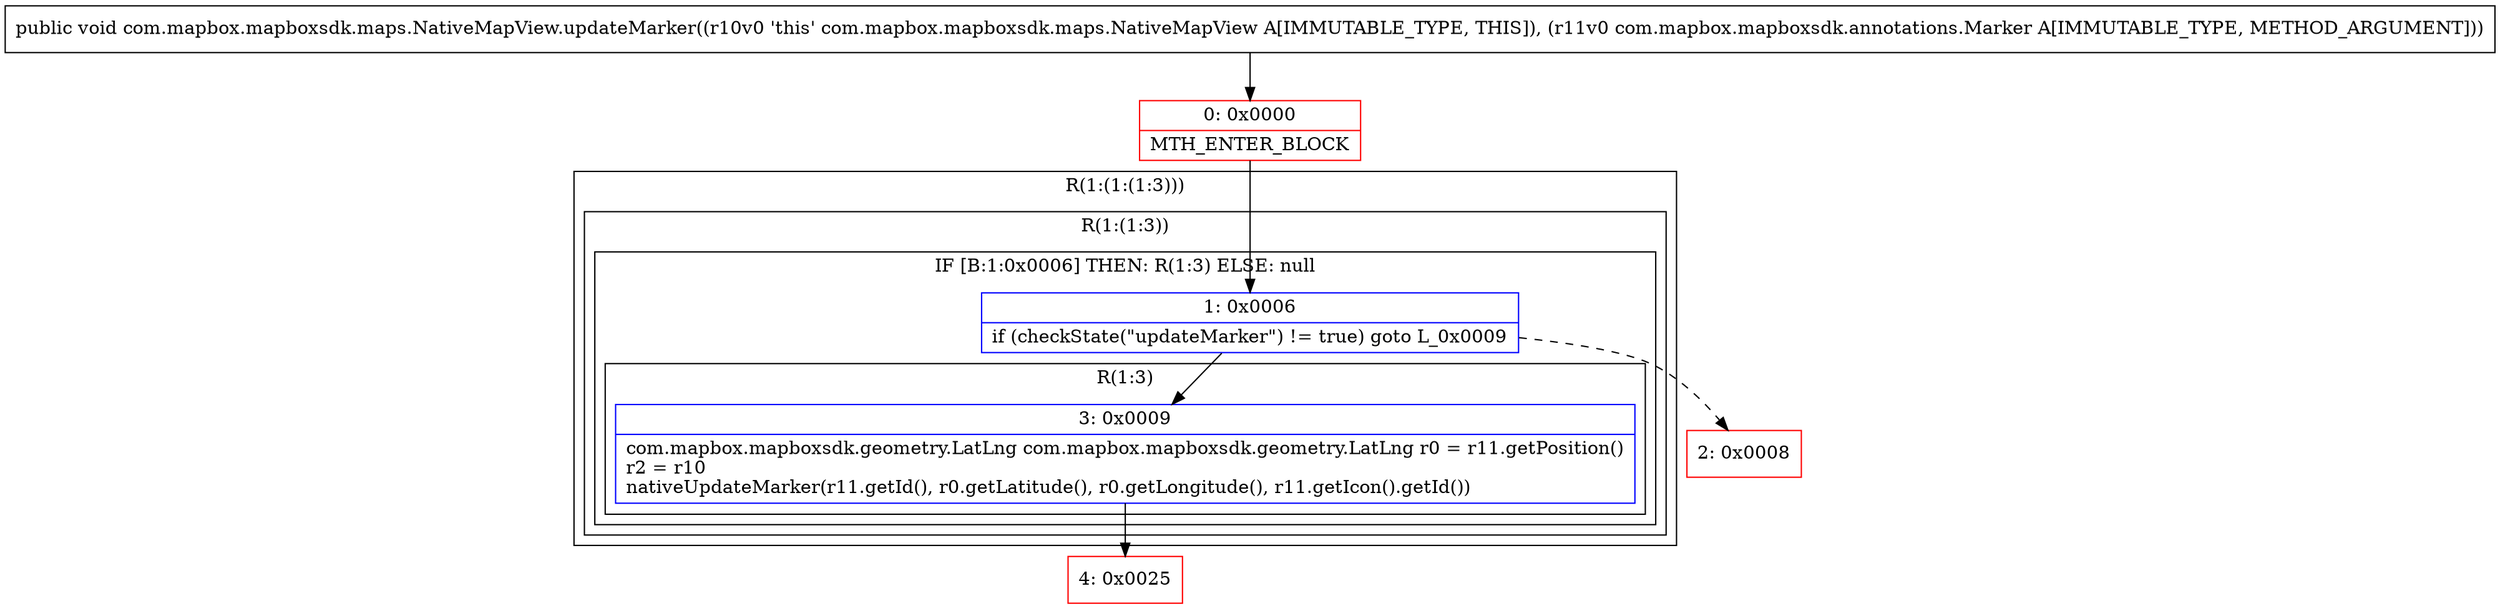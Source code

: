 digraph "CFG forcom.mapbox.mapboxsdk.maps.NativeMapView.updateMarker(Lcom\/mapbox\/mapboxsdk\/annotations\/Marker;)V" {
subgraph cluster_Region_930724357 {
label = "R(1:(1:(1:3)))";
node [shape=record,color=blue];
subgraph cluster_Region_1247498605 {
label = "R(1:(1:3))";
node [shape=record,color=blue];
subgraph cluster_IfRegion_2025703599 {
label = "IF [B:1:0x0006] THEN: R(1:3) ELSE: null";
node [shape=record,color=blue];
Node_1 [shape=record,label="{1\:\ 0x0006|if (checkState(\"updateMarker\") != true) goto L_0x0009\l}"];
subgraph cluster_Region_893266240 {
label = "R(1:3)";
node [shape=record,color=blue];
Node_3 [shape=record,label="{3\:\ 0x0009|com.mapbox.mapboxsdk.geometry.LatLng com.mapbox.mapboxsdk.geometry.LatLng r0 = r11.getPosition()\lr2 = r10\lnativeUpdateMarker(r11.getId(), r0.getLatitude(), r0.getLongitude(), r11.getIcon().getId())\l}"];
}
}
}
}
Node_0 [shape=record,color=red,label="{0\:\ 0x0000|MTH_ENTER_BLOCK\l}"];
Node_2 [shape=record,color=red,label="{2\:\ 0x0008}"];
Node_4 [shape=record,color=red,label="{4\:\ 0x0025}"];
MethodNode[shape=record,label="{public void com.mapbox.mapboxsdk.maps.NativeMapView.updateMarker((r10v0 'this' com.mapbox.mapboxsdk.maps.NativeMapView A[IMMUTABLE_TYPE, THIS]), (r11v0 com.mapbox.mapboxsdk.annotations.Marker A[IMMUTABLE_TYPE, METHOD_ARGUMENT])) }"];
MethodNode -> Node_0;
Node_1 -> Node_2[style=dashed];
Node_1 -> Node_3;
Node_3 -> Node_4;
Node_0 -> Node_1;
}

